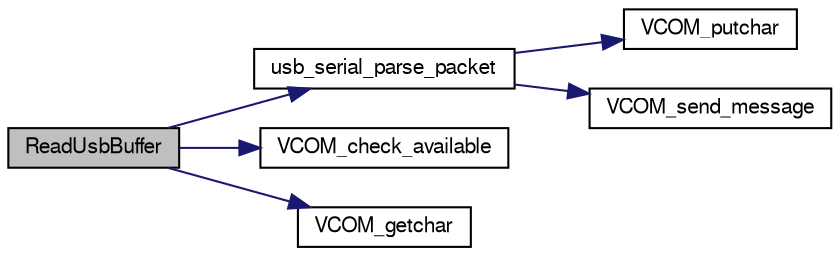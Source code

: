 digraph "ReadUsbBuffer"
{
  edge [fontname="FreeSans",fontsize="10",labelfontname="FreeSans",labelfontsize="10"];
  node [fontname="FreeSans",fontsize="10",shape=record];
  rankdir="LR";
  Node1 [label="ReadUsbBuffer",height=0.2,width=0.4,color="black", fillcolor="grey75", style="filled", fontcolor="black"];
  Node1 -> Node2 [color="midnightblue",fontsize="10",style="solid",fontname="FreeSans"];
  Node2 [label="usb_serial_parse_packet",height=0.2,width=0.4,color="black", fillcolor="white", style="filled",URL="$usb__serial__stm32__example1_8c.html#a4a15762007447868777bd94670fd6493",tooltip="Parse data from buffer Note that the function receives int, not char Because we want to be able to ca..."];
  Node2 -> Node3 [color="midnightblue",fontsize="10",style="solid",fontname="FreeSans"];
  Node3 [label="VCOM_putchar",height=0.2,width=0.4,color="black", fillcolor="white", style="filled",URL="$lpc21_2usb__ser__hw_8c.html#a19a213d00cf249a4d4d60dbf1a9907d3",tooltip="Writes one character to VCOM port. "];
  Node2 -> Node4 [color="midnightblue",fontsize="10",style="solid",fontname="FreeSans"];
  Node4 [label="VCOM_send_message",height=0.2,width=0.4,color="black", fillcolor="white", style="filled",URL="$lpc21_2usb__ser__hw_8c.html#aad17c325b3e7623c13d24b25fc42fe3b"];
  Node1 -> Node5 [color="midnightblue",fontsize="10",style="solid",fontname="FreeSans"];
  Node5 [label="VCOM_check_available",height=0.2,width=0.4,color="black", fillcolor="white", style="filled",URL="$lpc21_2usb__ser__hw_8c.html#a4cfafe558a6e594ce0638634e7cec7db",tooltip="Checks if data available in VCOM buffer. "];
  Node1 -> Node6 [color="midnightblue",fontsize="10",style="solid",fontname="FreeSans"];
  Node6 [label="VCOM_getchar",height=0.2,width=0.4,color="black", fillcolor="white", style="filled",URL="$lpc21_2usb__ser__hw_8c.html#a184633f63ad351d8e70857d9e5ba4a3e",tooltip="Reads one character from VCOM port. "];
}
